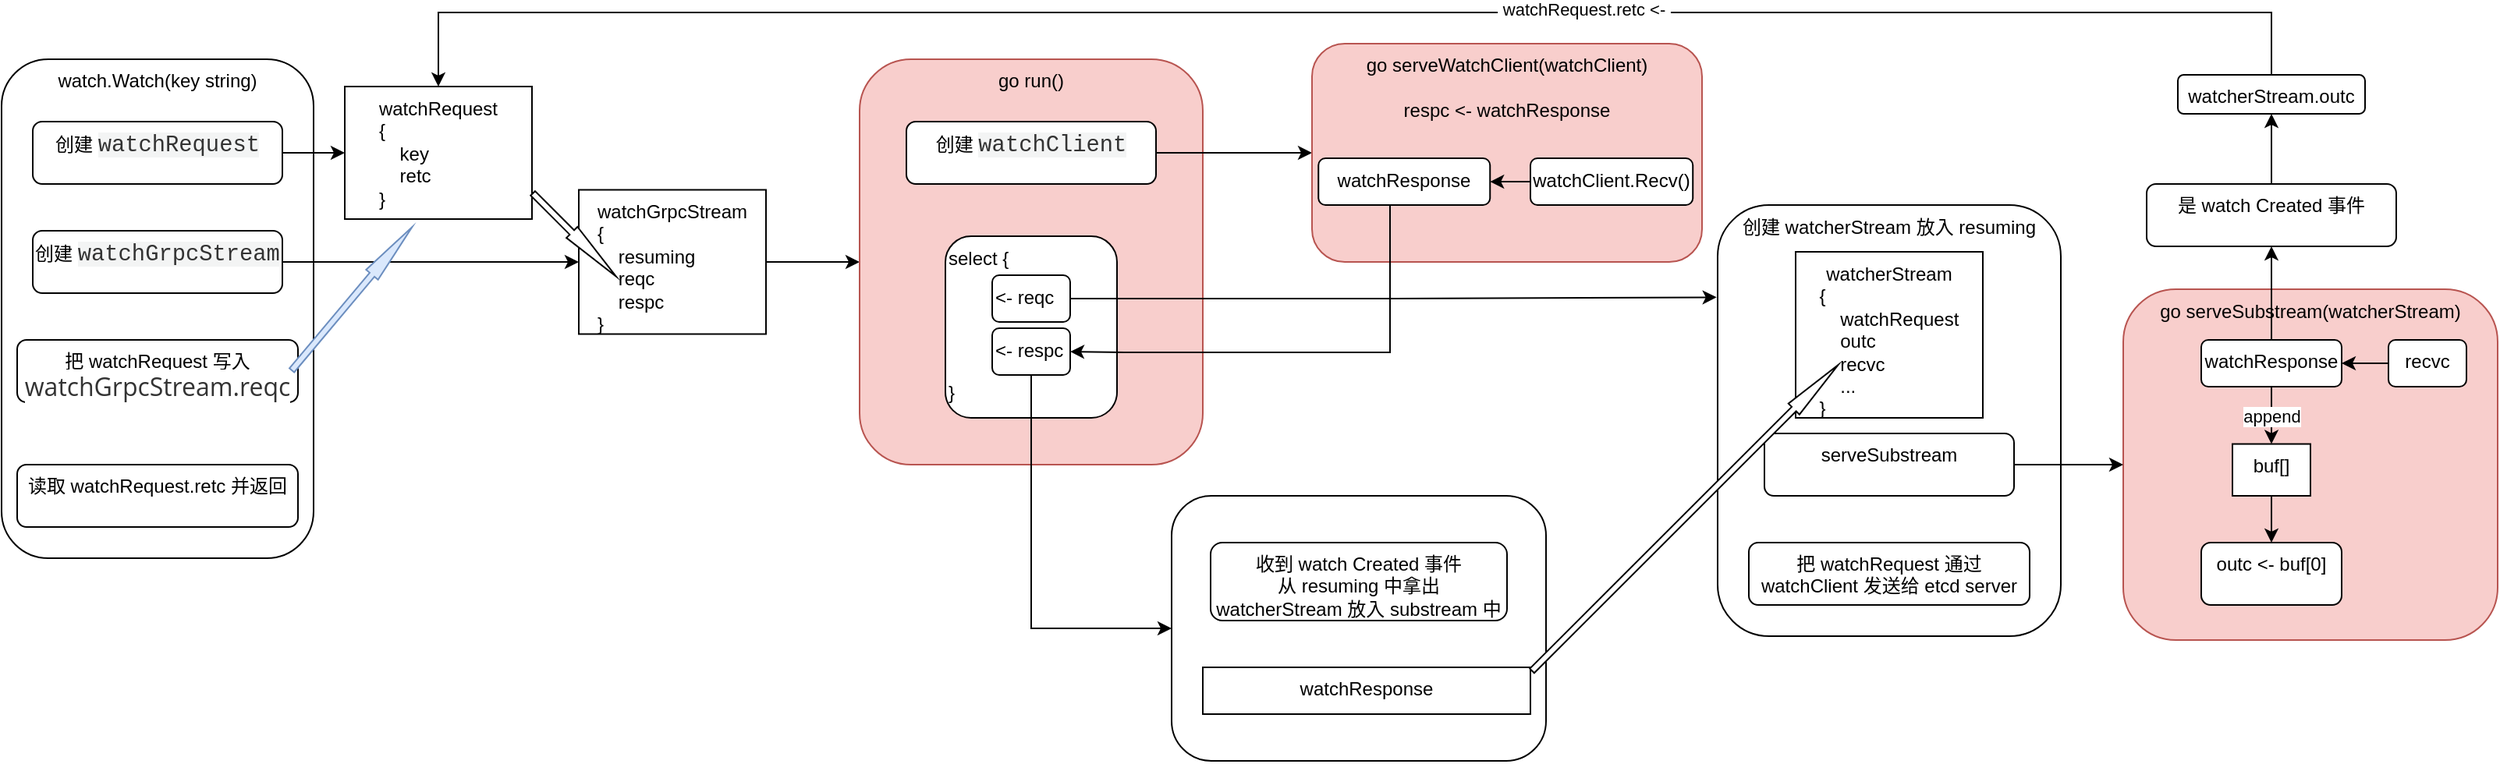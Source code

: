<mxfile version="14.9.6" type="device"><diagram id="ANzwrO3WO_M4f2VxWV9-" name="Page-1"><mxGraphModel dx="1049" dy="635" grid="1" gridSize="10" guides="1" tooltips="1" connect="1" arrows="1" fold="1" page="1" pageScale="1" pageWidth="827" pageHeight="1169" math="0" shadow="0"><root><mxCell id="0"/><mxCell id="1" parent="0"/><mxCell id="IyfMPXVgeBZik4gP6O2Y-1" value="watch.Watch(key string)&lt;br&gt;&lt;br&gt;&lt;div style=&quot;text-align: left&quot;&gt;&lt;br&gt;&lt;/div&gt;" style="rounded=1;whiteSpace=wrap;html=1;verticalAlign=top;" vertex="1" parent="1"><mxGeometry x="110" y="190" width="200" height="320" as="geometry"/></mxCell><mxCell id="IyfMPXVgeBZik4gP6O2Y-13" style="edgeStyle=orthogonalEdgeStyle;rounded=0;orthogonalLoop=1;jettySize=auto;html=1;entryX=0;entryY=0.5;entryDx=0;entryDy=0;" edge="1" parent="1" source="IyfMPXVgeBZik4gP6O2Y-2" target="IyfMPXVgeBZik4gP6O2Y-8"><mxGeometry relative="1" as="geometry"/></mxCell><mxCell id="IyfMPXVgeBZik4gP6O2Y-2" value="创建&amp;nbsp;&lt;span style=&quot;color: rgb(51 , 51 , 51) ; font-family: &amp;#34;lucida console&amp;#34; , &amp;#34;consolas&amp;#34; , &amp;#34;courier&amp;#34; , monospace ; font-size: 14.4px ; text-align: left ; background-color: rgb(243 , 244 , 244)&quot;&gt;watchGrpcStream&lt;/span&gt;" style="rounded=1;whiteSpace=wrap;html=1;verticalAlign=top;" vertex="1" parent="1"><mxGeometry x="130" y="300" width="160" height="40" as="geometry"/></mxCell><mxCell id="IyfMPXVgeBZik4gP6O2Y-3" value="把 watchRequest 写入&lt;br&gt;&lt;span style=&quot;color: rgb(51 , 51 , 51) ; font-family: &amp;#34;open sans&amp;#34; , &amp;#34;clear sans&amp;#34; , &amp;#34;helvetica neue&amp;#34; , &amp;#34;helvetica&amp;#34; , &amp;#34;arial&amp;#34; , sans-serif ; font-size: 16px ; background-color: rgb(255 , 255 , 255)&quot;&gt;watchGrpcStream.reqc&lt;/span&gt;" style="rounded=1;whiteSpace=wrap;html=1;verticalAlign=top;" vertex="1" parent="1"><mxGeometry x="120" y="370" width="180" height="40" as="geometry"/></mxCell><mxCell id="IyfMPXVgeBZik4gP6O2Y-6" style="edgeStyle=orthogonalEdgeStyle;rounded=0;orthogonalLoop=1;jettySize=auto;html=1;exitX=1;exitY=0.5;exitDx=0;exitDy=0;entryX=0;entryY=0.5;entryDx=0;entryDy=0;" edge="1" parent="1" source="IyfMPXVgeBZik4gP6O2Y-4" target="IyfMPXVgeBZik4gP6O2Y-5"><mxGeometry relative="1" as="geometry"/></mxCell><mxCell id="IyfMPXVgeBZik4gP6O2Y-4" value="创建&amp;nbsp;&lt;span style=&quot;color: rgb(51 , 51 , 51) ; font-family: &amp;#34;lucida console&amp;#34; , &amp;#34;consolas&amp;#34; , &amp;#34;courier&amp;#34; , monospace ; font-size: 14.4px ; text-align: left ; background-color: rgb(243 , 244 , 244)&quot;&gt;watchRequest&lt;/span&gt;" style="rounded=1;whiteSpace=wrap;html=1;verticalAlign=top;" vertex="1" parent="1"><mxGeometry x="130" y="230" width="160" height="40" as="geometry"/></mxCell><mxCell id="IyfMPXVgeBZik4gP6O2Y-5" value="watchRequest&lt;br&gt;&lt;div style=&quot;text-align: left&quot;&gt;&lt;span&gt;{&lt;/span&gt;&lt;/div&gt;&lt;div style=&quot;text-align: left&quot;&gt;&lt;span&gt;&amp;nbsp; &amp;nbsp; key&lt;/span&gt;&lt;/div&gt;&lt;div style=&quot;text-align: left&quot;&gt;&lt;span&gt;&amp;nbsp; &amp;nbsp; retc&lt;/span&gt;&lt;/div&gt;&lt;div style=&quot;text-align: left&quot;&gt;&lt;span&gt;}&lt;/span&gt;&lt;/div&gt;" style="rounded=0;whiteSpace=wrap;html=1;verticalAlign=top;" vertex="1" parent="1"><mxGeometry x="330" y="207.5" width="120" height="85" as="geometry"/></mxCell><mxCell id="IyfMPXVgeBZik4gP6O2Y-7" value="读取 watchRequest.retc 并返回" style="rounded=1;whiteSpace=wrap;html=1;verticalAlign=top;" vertex="1" parent="1"><mxGeometry x="120" y="450" width="180" height="40" as="geometry"/></mxCell><mxCell id="IyfMPXVgeBZik4gP6O2Y-16" style="edgeStyle=orthogonalEdgeStyle;rounded=0;orthogonalLoop=1;jettySize=auto;html=1;entryX=0;entryY=0.5;entryDx=0;entryDy=0;" edge="1" parent="1" source="IyfMPXVgeBZik4gP6O2Y-8" target="IyfMPXVgeBZik4gP6O2Y-14"><mxGeometry relative="1" as="geometry"/></mxCell><mxCell id="IyfMPXVgeBZik4gP6O2Y-8" value="watchGrpcStream&lt;br&gt;&lt;div style=&quot;text-align: left&quot;&gt;&lt;span&gt;{&lt;/span&gt;&lt;/div&gt;&lt;div style=&quot;text-align: left&quot;&gt;&lt;span&gt;&amp;nbsp; &amp;nbsp; resuming&lt;/span&gt;&lt;/div&gt;&lt;div style=&quot;text-align: left&quot;&gt;&lt;span&gt;&amp;nbsp; &amp;nbsp; reqc&lt;/span&gt;&lt;/div&gt;&lt;div style=&quot;text-align: left&quot;&gt;&lt;span&gt;&amp;nbsp; &amp;nbsp; respc&lt;/span&gt;&lt;/div&gt;&lt;div style=&quot;text-align: left&quot;&gt;&lt;span&gt;}&lt;/span&gt;&lt;/div&gt;" style="rounded=0;whiteSpace=wrap;html=1;verticalAlign=top;" vertex="1" parent="1"><mxGeometry x="480" y="273.75" width="120" height="92.5" as="geometry"/></mxCell><mxCell id="IyfMPXVgeBZik4gP6O2Y-10" value="" style="html=1;shadow=0;dashed=0;align=center;verticalAlign=middle;shape=mxgraph.arrows2.arrow;dy=0.6;dx=40;direction=south;notch=0;rotation=-45;" vertex="1" parent="1"><mxGeometry x="472.23" y="264.94" width="10" height="75.42" as="geometry"/></mxCell><mxCell id="IyfMPXVgeBZik4gP6O2Y-12" value="" style="html=1;shadow=0;dashed=0;align=center;verticalAlign=middle;shape=mxgraph.arrows2.arrow;dy=0.6;dx=40;direction=south;notch=0;rotation=-140;fillColor=#dae8fc;strokeColor=#6c8ebf;" vertex="1" parent="1"><mxGeometry x="329.64" y="283.51" width="10" height="120" as="geometry"/></mxCell><mxCell id="IyfMPXVgeBZik4gP6O2Y-14" value="go run()" style="rounded=1;whiteSpace=wrap;html=1;verticalAlign=top;fillColor=#f8cecc;strokeColor=#b85450;" vertex="1" parent="1"><mxGeometry x="660" y="190" width="220" height="260" as="geometry"/></mxCell><mxCell id="IyfMPXVgeBZik4gP6O2Y-18" style="edgeStyle=orthogonalEdgeStyle;rounded=0;orthogonalLoop=1;jettySize=auto;html=1;exitX=1;exitY=0.5;exitDx=0;exitDy=0;entryX=0;entryY=0.5;entryDx=0;entryDy=0;" edge="1" parent="1" source="IyfMPXVgeBZik4gP6O2Y-15" target="IyfMPXVgeBZik4gP6O2Y-17"><mxGeometry relative="1" as="geometry"/></mxCell><mxCell id="IyfMPXVgeBZik4gP6O2Y-15" value="创建&amp;nbsp;&lt;span style=&quot;color: rgb(51 , 51 , 51) ; font-family: &amp;#34;lucida console&amp;#34; , &amp;#34;consolas&amp;#34; , &amp;#34;courier&amp;#34; , monospace ; font-size: 14.4px ; text-align: left ; background-color: rgb(243 , 244 , 244)&quot;&gt;watchClient&lt;/span&gt;" style="rounded=1;whiteSpace=wrap;html=1;verticalAlign=top;" vertex="1" parent="1"><mxGeometry x="690" y="230" width="160" height="40" as="geometry"/></mxCell><mxCell id="IyfMPXVgeBZik4gP6O2Y-17" value="go serveWatchClient(watchClient)&lt;br&gt;&lt;br&gt;respc &amp;lt;- watchResponse" style="rounded=1;whiteSpace=wrap;html=1;verticalAlign=top;fillColor=#f8cecc;strokeColor=#b85450;" vertex="1" parent="1"><mxGeometry x="950" y="180" width="250" height="140" as="geometry"/></mxCell><mxCell id="IyfMPXVgeBZik4gP6O2Y-19" value="select {&lt;br&gt;&amp;nbsp;&lt;br&gt;&lt;br&gt;&lt;br&gt;&lt;br&gt;&lt;br&gt;}" style="rounded=1;whiteSpace=wrap;html=1;verticalAlign=top;align=left;" vertex="1" parent="1"><mxGeometry x="715" y="303.51" width="110" height="116.49" as="geometry"/></mxCell><mxCell id="IyfMPXVgeBZik4gP6O2Y-33" style="edgeStyle=orthogonalEdgeStyle;rounded=0;orthogonalLoop=1;jettySize=auto;html=1;entryX=0;entryY=0.5;entryDx=0;entryDy=0;" edge="1" parent="1" source="IyfMPXVgeBZik4gP6O2Y-21" target="IyfMPXVgeBZik4gP6O2Y-32"><mxGeometry relative="1" as="geometry"><mxPoint x="840" y="550" as="targetPoint"/><Array as="points"><mxPoint x="770" y="555"/></Array></mxGeometry></mxCell><mxCell id="IyfMPXVgeBZik4gP6O2Y-21" value="&amp;lt;- respc" style="rounded=1;whiteSpace=wrap;html=1;verticalAlign=top;align=left;" vertex="1" parent="1"><mxGeometry x="745" y="362.5" width="50" height="30" as="geometry"/></mxCell><mxCell id="IyfMPXVgeBZik4gP6O2Y-25" value="创建 watcherStream 放入 resuming" style="rounded=1;whiteSpace=wrap;html=1;verticalAlign=top;" vertex="1" parent="1"><mxGeometry x="1210" y="283.51" width="220" height="276.49" as="geometry"/></mxCell><mxCell id="IyfMPXVgeBZik4gP6O2Y-31" style="edgeStyle=orthogonalEdgeStyle;rounded=0;orthogonalLoop=1;jettySize=auto;html=1;entryX=-0.003;entryY=0.214;entryDx=0;entryDy=0;entryPerimeter=0;" edge="1" parent="1" source="IyfMPXVgeBZik4gP6O2Y-22" target="IyfMPXVgeBZik4gP6O2Y-25"><mxGeometry relative="1" as="geometry"/></mxCell><mxCell id="IyfMPXVgeBZik4gP6O2Y-22" value="&amp;lt;- reqc" style="rounded=1;whiteSpace=wrap;html=1;verticalAlign=top;align=left;" vertex="1" parent="1"><mxGeometry x="745" y="328.51" width="50" height="30" as="geometry"/></mxCell><mxCell id="IyfMPXVgeBZik4gP6O2Y-20" value="watcherStream&lt;br&gt;&lt;div style=&quot;text-align: left&quot;&gt;&lt;span&gt;{&lt;/span&gt;&lt;/div&gt;&lt;div style=&quot;text-align: left&quot;&gt;&lt;span&gt;&amp;nbsp; &amp;nbsp; watchRequest&lt;/span&gt;&lt;/div&gt;&lt;div style=&quot;text-align: left&quot;&gt;&lt;span&gt;&amp;nbsp; &amp;nbsp; outc&lt;/span&gt;&lt;/div&gt;&lt;div style=&quot;text-align: left&quot;&gt;&lt;span&gt;&amp;nbsp; &amp;nbsp; recvc&lt;/span&gt;&lt;/div&gt;&lt;div style=&quot;text-align: left&quot;&gt;&lt;span&gt;&amp;nbsp; &amp;nbsp; ...&lt;/span&gt;&lt;/div&gt;&lt;div style=&quot;text-align: left&quot;&gt;&lt;span&gt;}&lt;/span&gt;&lt;/div&gt;" style="rounded=0;whiteSpace=wrap;html=1;verticalAlign=top;" vertex="1" parent="1"><mxGeometry x="1260" y="313.51" width="120" height="106.49" as="geometry"/></mxCell><mxCell id="IyfMPXVgeBZik4gP6O2Y-26" value="go serveSubstream(watcherStream)" style="rounded=1;whiteSpace=wrap;html=1;verticalAlign=top;fillColor=#f8cecc;strokeColor=#b85450;" vertex="1" parent="1"><mxGeometry x="1470" y="337.5" width="240" height="225" as="geometry"/></mxCell><mxCell id="IyfMPXVgeBZik4gP6O2Y-28" style="edgeStyle=orthogonalEdgeStyle;rounded=0;orthogonalLoop=1;jettySize=auto;html=1;entryX=0;entryY=0.5;entryDx=0;entryDy=0;" edge="1" parent="1" source="IyfMPXVgeBZik4gP6O2Y-27" target="IyfMPXVgeBZik4gP6O2Y-26"><mxGeometry relative="1" as="geometry"/></mxCell><mxCell id="IyfMPXVgeBZik4gP6O2Y-27" value="serveSubstream" style="rounded=1;whiteSpace=wrap;html=1;verticalAlign=top;" vertex="1" parent="1"><mxGeometry x="1240" y="430" width="160" height="40" as="geometry"/></mxCell><mxCell id="IyfMPXVgeBZik4gP6O2Y-29" value="把 watchRequest 通过 watchClient 发送给 etcd server" style="rounded=1;whiteSpace=wrap;html=1;verticalAlign=top;" vertex="1" parent="1"><mxGeometry x="1230" y="500" width="180" height="40" as="geometry"/></mxCell><mxCell id="IyfMPXVgeBZik4gP6O2Y-32" value="" style="rounded=1;whiteSpace=wrap;html=1;verticalAlign=top;" vertex="1" parent="1"><mxGeometry x="860" y="470" width="240" height="170" as="geometry"/></mxCell><mxCell id="IyfMPXVgeBZik4gP6O2Y-34" value="收到 watch Created 事件&lt;br&gt;从 resuming 中拿出 watcherStream 放入 substream 中" style="rounded=1;whiteSpace=wrap;html=1;verticalAlign=top;" vertex="1" parent="1"><mxGeometry x="885" y="500" width="190" height="50" as="geometry"/></mxCell><mxCell id="IyfMPXVgeBZik4gP6O2Y-37" value="watchResponse" style="rounded=0;whiteSpace=wrap;html=1;verticalAlign=top;" vertex="1" parent="1"><mxGeometry x="880" y="580" width="210" height="30" as="geometry"/></mxCell><mxCell id="IyfMPXVgeBZik4gP6O2Y-38" value="" style="html=1;shadow=0;dashed=0;align=center;verticalAlign=middle;shape=mxgraph.arrows2.arrow;dy=0.6;dx=40;direction=south;notch=0;rotation=-135;" vertex="1" parent="1"><mxGeometry x="1184.12" y="345.42" width="10" height="277.42" as="geometry"/></mxCell><mxCell id="IyfMPXVgeBZik4gP6O2Y-58" style="edgeStyle=orthogonalEdgeStyle;rounded=0;orthogonalLoop=1;jettySize=auto;html=1;entryX=1;entryY=0.5;entryDx=0;entryDy=0;" edge="1" parent="1" source="IyfMPXVgeBZik4gP6O2Y-39" target="IyfMPXVgeBZik4gP6O2Y-57"><mxGeometry relative="1" as="geometry"/></mxCell><mxCell id="IyfMPXVgeBZik4gP6O2Y-39" value="recvc" style="rounded=1;whiteSpace=wrap;html=1;verticalAlign=top;" vertex="1" parent="1"><mxGeometry x="1640" y="370" width="50" height="30" as="geometry"/></mxCell><mxCell id="IyfMPXVgeBZik4gP6O2Y-46" style="edgeStyle=orthogonalEdgeStyle;rounded=0;orthogonalLoop=1;jettySize=auto;html=1;" edge="1" parent="1" source="IyfMPXVgeBZik4gP6O2Y-41" target="IyfMPXVgeBZik4gP6O2Y-42"><mxGeometry relative="1" as="geometry"/></mxCell><mxCell id="IyfMPXVgeBZik4gP6O2Y-41" value="是 watch Created 事件" style="rounded=1;whiteSpace=wrap;html=1;verticalAlign=top;" vertex="1" parent="1"><mxGeometry x="1485" y="270" width="160" height="40" as="geometry"/></mxCell><mxCell id="IyfMPXVgeBZik4gP6O2Y-45" style="edgeStyle=orthogonalEdgeStyle;rounded=0;orthogonalLoop=1;jettySize=auto;html=1;entryX=0.5;entryY=0;entryDx=0;entryDy=0;exitX=0.5;exitY=0;exitDx=0;exitDy=0;" edge="1" parent="1" source="IyfMPXVgeBZik4gP6O2Y-42" target="IyfMPXVgeBZik4gP6O2Y-5"><mxGeometry relative="1" as="geometry"><Array as="points"><mxPoint x="1565" y="160"/><mxPoint x="390" y="160"/></Array></mxGeometry></mxCell><mxCell id="IyfMPXVgeBZik4gP6O2Y-47" value="&amp;nbsp;watchRequest.retc &amp;lt;-&amp;nbsp;" style="edgeLabel;html=1;align=center;verticalAlign=middle;resizable=0;points=[];" vertex="1" connectable="0" parent="IyfMPXVgeBZik4gP6O2Y-45"><mxGeometry x="-0.238" y="-2" relative="1" as="geometry"><mxPoint as="offset"/></mxGeometry></mxCell><mxCell id="IyfMPXVgeBZik4gP6O2Y-42" value="watcherStream.outc" style="rounded=1;whiteSpace=wrap;html=1;verticalAlign=top;" vertex="1" parent="1"><mxGeometry x="1505" y="200" width="120" height="25" as="geometry"/></mxCell><mxCell id="IyfMPXVgeBZik4gP6O2Y-43" value="outc &amp;lt;- buf[0]" style="rounded=1;whiteSpace=wrap;html=1;verticalAlign=top;" vertex="1" parent="1"><mxGeometry x="1520" y="500" width="90" height="40" as="geometry"/></mxCell><mxCell id="IyfMPXVgeBZik4gP6O2Y-53" style="edgeStyle=orthogonalEdgeStyle;rounded=0;orthogonalLoop=1;jettySize=auto;html=1;entryX=1;entryY=0.5;entryDx=0;entryDy=0;" edge="1" parent="1" source="IyfMPXVgeBZik4gP6O2Y-50" target="IyfMPXVgeBZik4gP6O2Y-52"><mxGeometry relative="1" as="geometry"/></mxCell><mxCell id="IyfMPXVgeBZik4gP6O2Y-50" value="watchClient.Recv()" style="rounded=1;whiteSpace=wrap;html=1;verticalAlign=top;" vertex="1" parent="1"><mxGeometry x="1090" y="253.51" width="104.12" height="30" as="geometry"/></mxCell><mxCell id="IyfMPXVgeBZik4gP6O2Y-56" style="edgeStyle=orthogonalEdgeStyle;rounded=0;orthogonalLoop=1;jettySize=auto;html=1;entryX=1;entryY=0.5;entryDx=0;entryDy=0;" edge="1" parent="1" source="IyfMPXVgeBZik4gP6O2Y-52" target="IyfMPXVgeBZik4gP6O2Y-21"><mxGeometry relative="1" as="geometry"><Array as="points"><mxPoint x="1000" y="378"/><mxPoint x="830" y="378"/></Array></mxGeometry></mxCell><mxCell id="IyfMPXVgeBZik4gP6O2Y-52" value="watchResponse" style="rounded=1;whiteSpace=wrap;html=1;verticalAlign=top;" vertex="1" parent="1"><mxGeometry x="954.12" y="253.51" width="110" height="30" as="geometry"/></mxCell><mxCell id="IyfMPXVgeBZik4gP6O2Y-59" style="edgeStyle=orthogonalEdgeStyle;rounded=0;orthogonalLoop=1;jettySize=auto;html=1;entryX=0.5;entryY=1;entryDx=0;entryDy=0;" edge="1" parent="1" source="IyfMPXVgeBZik4gP6O2Y-57" target="IyfMPXVgeBZik4gP6O2Y-41"><mxGeometry relative="1" as="geometry"/></mxCell><mxCell id="IyfMPXVgeBZik4gP6O2Y-61" value="append" style="edgeStyle=orthogonalEdgeStyle;rounded=0;orthogonalLoop=1;jettySize=auto;html=1;" edge="1" parent="1" source="IyfMPXVgeBZik4gP6O2Y-57" target="IyfMPXVgeBZik4gP6O2Y-60"><mxGeometry relative="1" as="geometry"/></mxCell><mxCell id="IyfMPXVgeBZik4gP6O2Y-57" value="watchResponse" style="rounded=1;whiteSpace=wrap;html=1;verticalAlign=top;" vertex="1" parent="1"><mxGeometry x="1520" y="370" width="90" height="30" as="geometry"/></mxCell><mxCell id="IyfMPXVgeBZik4gP6O2Y-62" value="" style="edgeStyle=orthogonalEdgeStyle;rounded=0;orthogonalLoop=1;jettySize=auto;html=1;" edge="1" parent="1" source="IyfMPXVgeBZik4gP6O2Y-60" target="IyfMPXVgeBZik4gP6O2Y-43"><mxGeometry relative="1" as="geometry"/></mxCell><mxCell id="IyfMPXVgeBZik4gP6O2Y-60" value="buf[]" style="rounded=0;whiteSpace=wrap;html=1;verticalAlign=top;" vertex="1" parent="1"><mxGeometry x="1540" y="436.76" width="50" height="33.24" as="geometry"/></mxCell></root></mxGraphModel></diagram></mxfile>